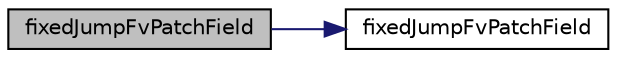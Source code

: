 digraph "fixedJumpFvPatchField"
{
  bgcolor="transparent";
  edge [fontname="Helvetica",fontsize="10",labelfontname="Helvetica",labelfontsize="10"];
  node [fontname="Helvetica",fontsize="10",shape=record];
  rankdir="LR";
  Node1 [label="fixedJumpFvPatchField",height=0.2,width=0.4,color="black", fillcolor="grey75", style="filled", fontcolor="black"];
  Node1 -> Node2 [color="midnightblue",fontsize="10",style="solid",fontname="Helvetica"];
  Node2 [label="fixedJumpFvPatchField",height=0.2,width=0.4,color="black",URL="$a00833.html#adf9e00179153b16e2d7435190f4a61a7",tooltip="Construct from patch and internal field. "];
}
